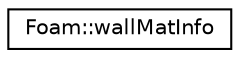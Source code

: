 digraph "Graphical Class Hierarchy"
{
 // LATEX_PDF_SIZE
  edge [fontname="Helvetica",fontsize="10",labelfontname="Helvetica",labelfontsize="10"];
  node [fontname="Helvetica",fontsize="10",shape=record];
  rankdir="LR";
  Node0 [label="Foam::wallMatInfo",height=0.2,width=0.4,color="black", fillcolor="white", style="filled",URL="$classFoam_1_1wallMatInfo.html",tooltip=" "];
}
